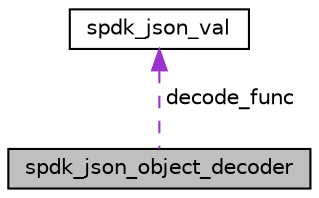 digraph "spdk_json_object_decoder"
{
  edge [fontname="Helvetica",fontsize="10",labelfontname="Helvetica",labelfontsize="10"];
  node [fontname="Helvetica",fontsize="10",shape=record];
  Node1 [label="spdk_json_object_decoder",height=0.2,width=0.4,color="black", fillcolor="grey75", style="filled", fontcolor="black"];
  Node2 -> Node1 [dir="back",color="darkorchid3",fontsize="10",style="dashed",label=" decode_func" ,fontname="Helvetica"];
  Node2 [label="spdk_json_val",height=0.2,width=0.4,color="black", fillcolor="white", style="filled",URL="$structspdk__json__val.html"];
}
